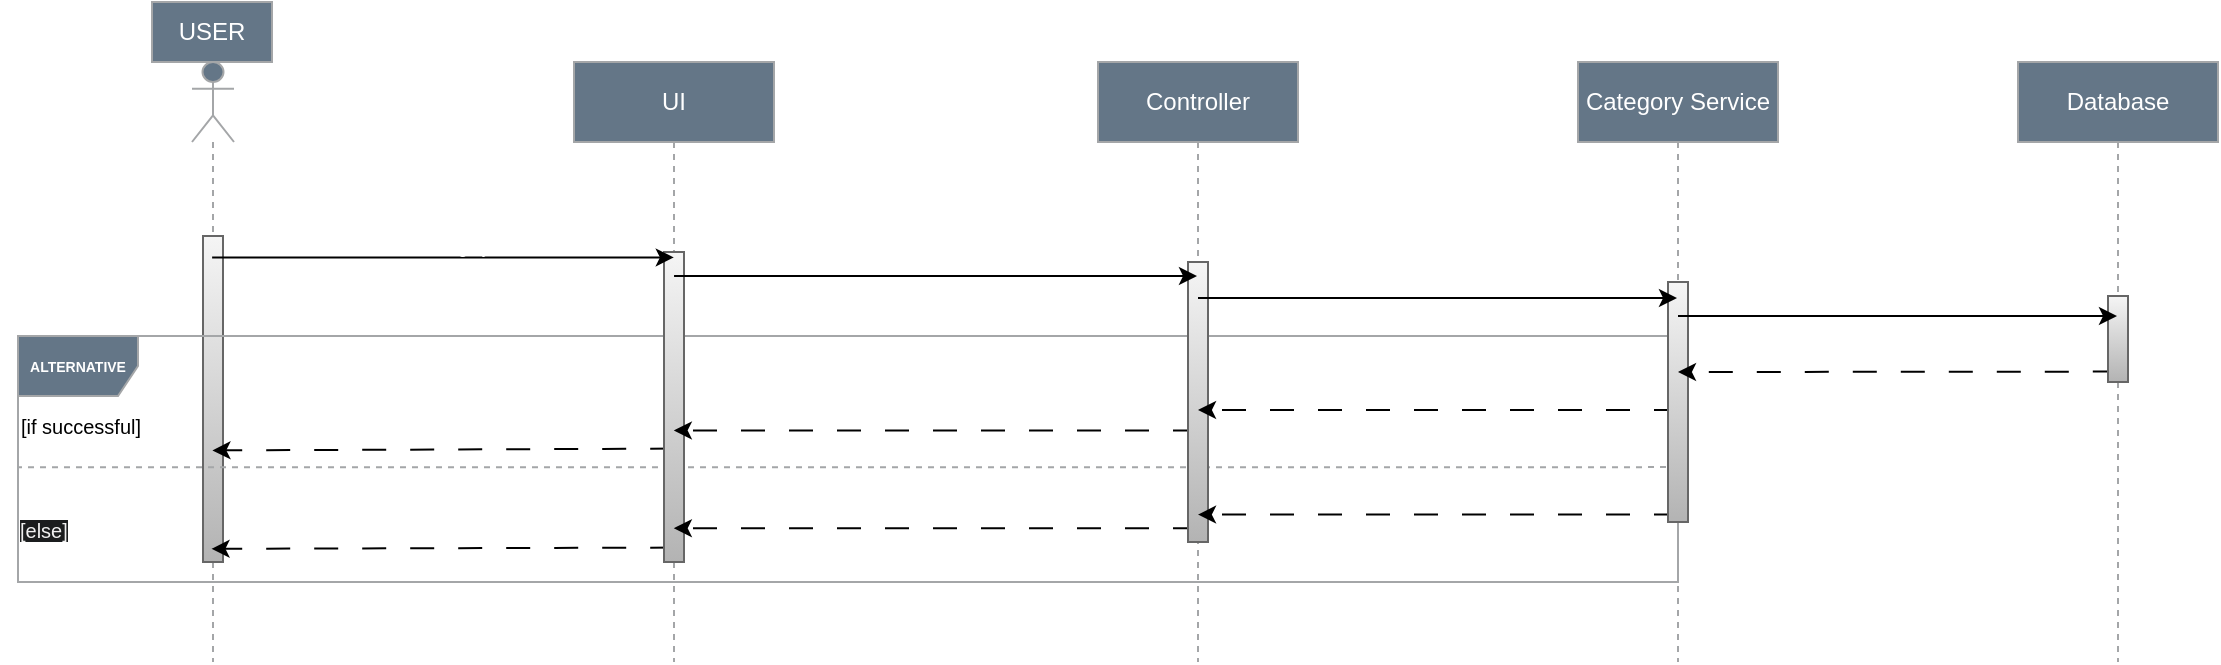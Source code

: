 <mxfile version="23.1.5" type="device">
  <diagram name="Page-1" id="2YBvvXClWsGukQMizWep">
    <mxGraphModel dx="2876" dy="1683" grid="1" gridSize="10" guides="1" tooltips="1" connect="1" arrows="1" fold="1" page="1" pageScale="1" pageWidth="850" pageHeight="1100" background="none" math="0" shadow="0">
      <root>
        <mxCell id="0" />
        <mxCell id="1" parent="0" />
        <mxCell id="82ixBlyFbwfKMWebvWJ1-83" value="" style="group" parent="1" vertex="1" connectable="0">
          <mxGeometry x="-2070" y="-130" width="1109" height="330" as="geometry" />
        </mxCell>
        <mxCell id="aM9ryv3xv72pqoxQDRHE-5" value="UI" style="shape=umlLifeline;perimeter=lifelinePerimeter;whiteSpace=wrap;html=1;container=0;dropTarget=0;collapsible=0;recursiveResize=0;outlineConnect=0;portConstraint=eastwest;newEdgeStyle={&quot;edgeStyle&quot;:&quot;elbowEdgeStyle&quot;,&quot;elbow&quot;:&quot;vertical&quot;,&quot;curved&quot;:0,&quot;rounded&quot;:0};fillColor=#647687;fontColor=#ffffff;strokeColor=#a4a6a8;" parent="82ixBlyFbwfKMWebvWJ1-83" vertex="1">
          <mxGeometry x="287" y="30" width="100" height="300" as="geometry" />
        </mxCell>
        <mxCell id="82ixBlyFbwfKMWebvWJ1-1" value="Controller" style="shape=umlLifeline;perimeter=lifelinePerimeter;whiteSpace=wrap;html=1;container=0;dropTarget=0;collapsible=0;recursiveResize=0;outlineConnect=0;portConstraint=eastwest;newEdgeStyle={&quot;edgeStyle&quot;:&quot;elbowEdgeStyle&quot;,&quot;elbow&quot;:&quot;vertical&quot;,&quot;curved&quot;:0,&quot;rounded&quot;:0};fillColor=#647687;fontColor=#ffffff;strokeColor=#a4a6a8;" parent="82ixBlyFbwfKMWebvWJ1-83" vertex="1">
          <mxGeometry x="549" y="30" width="100" height="300" as="geometry" />
        </mxCell>
        <mxCell id="82ixBlyFbwfKMWebvWJ1-3" value="Database" style="shape=umlLifeline;perimeter=lifelinePerimeter;whiteSpace=wrap;html=1;container=0;dropTarget=0;collapsible=0;recursiveResize=0;outlineConnect=0;portConstraint=eastwest;newEdgeStyle={&quot;edgeStyle&quot;:&quot;elbowEdgeStyle&quot;,&quot;elbow&quot;:&quot;vertical&quot;,&quot;curved&quot;:0,&quot;rounded&quot;:0};fillColor=#647687;fontColor=#ffffff;strokeColor=#a4a6a8;" parent="82ixBlyFbwfKMWebvWJ1-83" vertex="1">
          <mxGeometry x="1009" y="30" width="100" height="300" as="geometry" />
        </mxCell>
        <mxCell id="82ixBlyFbwfKMWebvWJ1-5" value="Category Service" style="shape=umlLifeline;perimeter=lifelinePerimeter;whiteSpace=wrap;html=1;container=0;dropTarget=0;collapsible=0;recursiveResize=0;outlineConnect=0;portConstraint=eastwest;newEdgeStyle={&quot;edgeStyle&quot;:&quot;elbowEdgeStyle&quot;,&quot;elbow&quot;:&quot;vertical&quot;,&quot;curved&quot;:0,&quot;rounded&quot;:0};fillColor=#647687;fontColor=#ffffff;strokeColor=#a4a6a8;" parent="82ixBlyFbwfKMWebvWJ1-83" vertex="1">
          <mxGeometry x="789" y="30" width="100" height="300" as="geometry" />
        </mxCell>
        <mxCell id="82ixBlyFbwfKMWebvWJ1-8" value="" style="shape=umlLifeline;perimeter=lifelinePerimeter;whiteSpace=wrap;html=1;container=1;dropTarget=0;collapsible=0;recursiveResize=0;outlineConnect=0;portConstraint=eastwest;newEdgeStyle={&quot;curved&quot;:0,&quot;rounded&quot;:0};participant=umlActor;fillColor=#647687;fontColor=#ffffff;strokeColor=#a4a6a8;" parent="82ixBlyFbwfKMWebvWJ1-83" vertex="1">
          <mxGeometry x="96" y="30" width="21" height="300" as="geometry" />
        </mxCell>
        <mxCell id="82ixBlyFbwfKMWebvWJ1-84" value="" style="html=1;points=[[0,0,0,0,5],[0,1,0,0,-5],[1,0,0,0,5],[1,1,0,0,-5]];perimeter=orthogonalPerimeter;outlineConnect=0;targetShapes=umlLifeline;portConstraint=eastwest;newEdgeStyle={&quot;curved&quot;:0,&quot;rounded&quot;:0};fillColor=#f5f5f5;gradientColor=#b3b3b3;strokeColor=#666666;" parent="82ixBlyFbwfKMWebvWJ1-8" vertex="1">
          <mxGeometry x="5.5" y="87" width="10" height="163" as="geometry" />
        </mxCell>
        <mxCell id="82ixBlyFbwfKMWebvWJ1-12" value="USER" style="text;html=1;align=center;verticalAlign=middle;whiteSpace=wrap;rounded=0;fillColor=#647687;fontColor=#ffffff;strokeColor=#a4a6a8;" parent="82ixBlyFbwfKMWebvWJ1-83" vertex="1">
          <mxGeometry x="76" width="60" height="30" as="geometry" />
        </mxCell>
        <mxCell id="82ixBlyFbwfKMWebvWJ1-42" value="&lt;font style=&quot;font-size: 7px;&quot;&gt;&lt;b&gt;ALTERNATIVE&lt;/b&gt;&lt;/font&gt;" style="shape=umlFrame;whiteSpace=wrap;html=1;pointerEvents=0;fontSize=9;fillColor=#647687;fontColor=#ffffff;strokeColor=#a4a6a8;" parent="82ixBlyFbwfKMWebvWJ1-83" vertex="1">
          <mxGeometry x="9" y="167" width="830" height="123" as="geometry" />
        </mxCell>
        <mxCell id="82ixBlyFbwfKMWebvWJ1-43" value="" style="endArrow=none;dashed=1;html=1;rounded=0;exitX=1;exitY=0.533;exitDx=0;exitDy=0;exitPerimeter=0;fontSize=9;fillColor=#647687;strokeColor=#a4a6a8;entryX=0;entryY=0.534;entryDx=0;entryDy=0;entryPerimeter=0;" parent="82ixBlyFbwfKMWebvWJ1-83" source="82ixBlyFbwfKMWebvWJ1-42" target="82ixBlyFbwfKMWebvWJ1-42" edge="1">
          <mxGeometry width="50" height="50" relative="1" as="geometry">
            <mxPoint x="878.47" y="315" as="sourcePoint" />
            <mxPoint x="99" y="267" as="targetPoint" />
          </mxGeometry>
        </mxCell>
        <mxCell id="82ixBlyFbwfKMWebvWJ1-57" value="" style="endArrow=classic;html=1;rounded=0;dashed=1;dashPattern=12 12;labelBackgroundColor=none;fontColor=#ffffff;fontSize=8;entryX=0.511;entryY=0.634;entryDx=0;entryDy=0;entryPerimeter=0;exitX=0.501;exitY=0.631;exitDx=0;exitDy=0;exitPerimeter=0;" parent="82ixBlyFbwfKMWebvWJ1-83" edge="1">
          <mxGeometry width="50" height="50" relative="1" as="geometry">
            <mxPoint x="337.1" y="223.3" as="sourcePoint" />
            <mxPoint x="106.22" y="224.2" as="targetPoint" />
          </mxGeometry>
        </mxCell>
        <mxCell id="82ixBlyFbwfKMWebvWJ1-74" value="UI displays the new category to the USER" style="edgeLabel;html=1;align=center;verticalAlign=middle;resizable=0;points=[];labelBackgroundColor=none;fontColor=#ffffff;fontSize=8;" parent="82ixBlyFbwfKMWebvWJ1-57" vertex="1" connectable="0">
          <mxGeometry x="-0.233" y="2" relative="1" as="geometry">
            <mxPoint x="-19" y="-14" as="offset" />
          </mxGeometry>
        </mxCell>
        <mxCell id="82ixBlyFbwfKMWebvWJ1-60" value="" style="endArrow=classic;html=1;rounded=0;dashed=1;dashPattern=12 12;labelBackgroundColor=none;fontColor=#ffffff;fontSize=8;entryX=0.488;entryY=0.798;entryDx=0;entryDy=0;entryPerimeter=0;exitX=0.501;exitY=0.796;exitDx=0;exitDy=0;exitPerimeter=0;" parent="82ixBlyFbwfKMWebvWJ1-83" edge="1">
          <mxGeometry width="50" height="50" relative="1" as="geometry">
            <mxPoint x="337.1" y="272.8" as="sourcePoint" />
            <mxPoint x="105.76" y="273.4" as="targetPoint" />
          </mxGeometry>
        </mxCell>
        <mxCell id="82ixBlyFbwfKMWebvWJ1-77" value="UI displays message about Category creation&amp;nbsp; fail" style="edgeLabel;html=1;align=center;verticalAlign=middle;resizable=0;points=[];labelBackgroundColor=none;fontColor=#ffffff;fontSize=8;" parent="82ixBlyFbwfKMWebvWJ1-60" vertex="1" connectable="0">
          <mxGeometry x="-0.489" y="-3" relative="1" as="geometry">
            <mxPoint x="-52" y="-9" as="offset" />
          </mxGeometry>
        </mxCell>
        <mxCell id="82ixBlyFbwfKMWebvWJ1-78" value="&lt;font style=&quot;font-size: 10px;&quot;&gt;[if successful]&lt;/font&gt;" style="text;html=1;align=center;verticalAlign=middle;resizable=0;points=[];autosize=1;strokeColor=none;fillColor=none;" parent="82ixBlyFbwfKMWebvWJ1-83" vertex="1">
          <mxGeometry y="197" width="80" height="30" as="geometry" />
        </mxCell>
        <mxCell id="82ixBlyFbwfKMWebvWJ1-79" value="&lt;span style=&quot;color: rgb(240, 240, 240); font-family: Helvetica; font-size: 10px; font-style: normal; font-variant-ligatures: normal; font-variant-caps: normal; font-weight: 400; letter-spacing: normal; orphans: 2; text-align: center; text-indent: 0px; text-transform: none; widows: 2; word-spacing: 0px; -webkit-text-stroke-width: 0px; background-color: rgb(27, 29, 30); text-decoration-thickness: initial; text-decoration-style: initial; text-decoration-color: initial; float: none; display: inline !important;&quot;&gt;[else]&lt;/span&gt;" style="text;whiteSpace=wrap;html=1;" parent="82ixBlyFbwfKMWebvWJ1-83" vertex="1">
          <mxGeometry x="8" y="250" width="35" height="40" as="geometry" />
        </mxCell>
        <mxCell id="82ixBlyFbwfKMWebvWJ1-86" value="" style="html=1;points=[[0,0,0,0,5],[0,1,0,0,-5],[1,0,0,0,5],[1,1,0,0,-5]];perimeter=orthogonalPerimeter;outlineConnect=0;targetShapes=umlLifeline;portConstraint=eastwest;newEdgeStyle={&quot;curved&quot;:0,&quot;rounded&quot;:0};fillColor=#f5f5f5;gradientColor=#b3b3b3;strokeColor=#666666;" parent="82ixBlyFbwfKMWebvWJ1-83" vertex="1">
          <mxGeometry x="332" y="125" width="10" height="155" as="geometry" />
        </mxCell>
        <mxCell id="82ixBlyFbwfKMWebvWJ1-59" value="" style="endArrow=classic;html=1;rounded=0;dashed=1;dashPattern=12 12;labelBackgroundColor=none;fontColor=#ffffff;fontSize=8;entryX=0.499;entryY=0.634;entryDx=0;entryDy=0;entryPerimeter=0;" parent="82ixBlyFbwfKMWebvWJ1-83" edge="1">
          <mxGeometry width="50" height="50" relative="1" as="geometry">
            <mxPoint x="598.5" y="214.2" as="sourcePoint" />
            <mxPoint x="336.9" y="214.2" as="targetPoint" />
          </mxGeometry>
        </mxCell>
        <mxCell id="82ixBlyFbwfKMWebvWJ1-75" value="Controller&lt;br style=&quot;font-size: 8px;&quot;&gt;&lt;span style=&quot;font-size: 8px;&quot;&gt;returns confirmation to the UI&lt;/span&gt;" style="edgeLabel;html=1;align=center;verticalAlign=middle;resizable=0;points=[];labelBackgroundColor=none;fontColor=#ffffff;fontSize=8;" parent="82ixBlyFbwfKMWebvWJ1-59" vertex="1" connectable="0">
          <mxGeometry x="0.133" y="-2" relative="1" as="geometry">
            <mxPoint x="11" y="-12" as="offset" />
          </mxGeometry>
        </mxCell>
        <mxCell id="82ixBlyFbwfKMWebvWJ1-61" value="" style="endArrow=classic;html=1;rounded=0;dashed=1;dashPattern=12 12;labelBackgroundColor=none;fontColor=#ffffff;fontSize=8;entryX=0.499;entryY=0.797;entryDx=0;entryDy=0;entryPerimeter=0;" parent="82ixBlyFbwfKMWebvWJ1-83" edge="1">
          <mxGeometry width="50" height="50" relative="1" as="geometry">
            <mxPoint x="598.5" y="263.1" as="sourcePoint" />
            <mxPoint x="336.9" y="263.1" as="targetPoint" />
          </mxGeometry>
        </mxCell>
        <mxCell id="82ixBlyFbwfKMWebvWJ1-76" value="Controller&lt;br style=&quot;font-size: 8px;&quot;&gt;&lt;span style=&quot;font-size: 8px;&quot;&gt;returns error to the UI&lt;/span&gt;" style="edgeLabel;html=1;align=center;verticalAlign=middle;resizable=0;points=[];labelBackgroundColor=none;fontColor=#ffffff;fontSize=8;" parent="82ixBlyFbwfKMWebvWJ1-61" vertex="1" connectable="0">
          <mxGeometry x="-0.243" y="2" relative="1" as="geometry">
            <mxPoint x="-21" y="-15" as="offset" />
          </mxGeometry>
        </mxCell>
        <mxCell id="82ixBlyFbwfKMWebvWJ1-53" value="" style="endArrow=classic;html=1;rounded=0;entryX=0.499;entryY=0.359;entryDx=0;entryDy=0;entryPerimeter=0;labelBackgroundColor=none;fontColor=#ffffff;fontSize=8;exitX=0.503;exitY=0.359;exitDx=0;exitDy=0;exitPerimeter=0;" parent="82ixBlyFbwfKMWebvWJ1-83" edge="1">
          <mxGeometry width="50" height="50" relative="1" as="geometry">
            <mxPoint x="106.06" y="127.7" as="sourcePoint" />
            <mxPoint x="336.9" y="127.7" as="targetPoint" />
          </mxGeometry>
        </mxCell>
        <mxCell id="82ixBlyFbwfKMWebvWJ1-73" value="USER&lt;br style=&quot;font-size: 8px;&quot;&gt;enters a new category in the UI" style="edgeLabel;html=1;align=center;verticalAlign=middle;resizable=0;points=[];labelBackgroundColor=none;fontColor=#ffffff;fontSize=8;" parent="82ixBlyFbwfKMWebvWJ1-53" vertex="1" connectable="0">
          <mxGeometry x="0.556" y="-1" relative="1" as="geometry">
            <mxPoint x="-65" y="-11" as="offset" />
          </mxGeometry>
        </mxCell>
        <mxCell id="82ixBlyFbwfKMWebvWJ1-89" value="" style="html=1;points=[[0,0,0,0,5],[0,1,0,0,-5],[1,0,0,0,5],[1,1,0,0,-5]];perimeter=orthogonalPerimeter;outlineConnect=0;targetShapes=umlLifeline;portConstraint=eastwest;newEdgeStyle={&quot;curved&quot;:0,&quot;rounded&quot;:0};fillColor=#f5f5f5;gradientColor=#b3b3b3;strokeColor=#666666;" parent="82ixBlyFbwfKMWebvWJ1-83" vertex="1">
          <mxGeometry x="594" y="130" width="10" height="140" as="geometry" />
        </mxCell>
        <mxCell id="82ixBlyFbwfKMWebvWJ1-62" value="" style="endArrow=classic;html=1;rounded=0;dashed=1;dashPattern=12 12;labelBackgroundColor=none;fontColor=#ffffff;fontSize=8;" parent="82ixBlyFbwfKMWebvWJ1-83" target="82ixBlyFbwfKMWebvWJ1-1" edge="1">
          <mxGeometry width="50" height="50" relative="1" as="geometry">
            <mxPoint x="839" y="256.29" as="sourcePoint" />
            <mxPoint x="611" y="256.29" as="targetPoint" />
          </mxGeometry>
        </mxCell>
        <mxCell id="82ixBlyFbwfKMWebvWJ1-69" value="&lt;div style=&quot;font-size: 8px;&quot;&gt;Category&lt;/div&gt;&lt;div style=&quot;font-size: 8px;&quot;&gt;Service returns error to the Controller&lt;/div&gt;" style="edgeLabel;html=1;align=center;verticalAlign=middle;resizable=0;points=[];labelBackgroundColor=none;fontColor=#ffffff;fontSize=8;" parent="82ixBlyFbwfKMWebvWJ1-62" vertex="1" connectable="0">
          <mxGeometry x="-0.044" y="-3" relative="1" as="geometry">
            <mxPoint y="-9" as="offset" />
          </mxGeometry>
        </mxCell>
        <mxCell id="82ixBlyFbwfKMWebvWJ1-63" value="" style="endArrow=classic;html=1;rounded=0;dashed=1;dashPattern=12 12;labelBackgroundColor=none;fontColor=#ffffff;fontSize=8;" parent="82ixBlyFbwfKMWebvWJ1-83" target="82ixBlyFbwfKMWebvWJ1-1" edge="1">
          <mxGeometry width="50" height="50" relative="1" as="geometry">
            <mxPoint x="839" y="204" as="sourcePoint" />
            <mxPoint x="611" y="204" as="targetPoint" />
          </mxGeometry>
        </mxCell>
        <mxCell id="82ixBlyFbwfKMWebvWJ1-68" value="&lt;div style=&quot;font-size: 8px;&quot;&gt;Category&lt;/div&gt;&lt;div style=&quot;font-size: 8px;&quot;&gt;Service returns confirmation to the Controller&lt;/div&gt;" style="edgeLabel;html=1;align=center;verticalAlign=middle;resizable=0;points=[];labelBackgroundColor=none;fontColor=#ffffff;fontSize=8;" parent="82ixBlyFbwfKMWebvWJ1-63" vertex="1" connectable="0">
          <mxGeometry x="-0.282" y="1" relative="1" as="geometry">
            <mxPoint x="-24" y="-12" as="offset" />
          </mxGeometry>
        </mxCell>
        <mxCell id="82ixBlyFbwfKMWebvWJ1-54" value="" style="endArrow=classic;html=1;rounded=0;labelBackgroundColor=none;fontColor=#ffffff;fontSize=8;" parent="82ixBlyFbwfKMWebvWJ1-83" target="82ixBlyFbwfKMWebvWJ1-1" edge="1">
          <mxGeometry width="50" height="50" relative="1" as="geometry">
            <mxPoint x="337.024" y="137" as="sourcePoint" />
            <mxPoint x="568" y="137" as="targetPoint" />
          </mxGeometry>
        </mxCell>
        <mxCell id="82ixBlyFbwfKMWebvWJ1-71" value="UI&lt;br style=&quot;font-size: 8px;&quot;&gt;&lt;span style=&quot;font-size: 8px;&quot;&gt;sends the data to the Controller&lt;/span&gt;" style="edgeLabel;html=1;align=center;verticalAlign=middle;resizable=0;points=[];labelBackgroundColor=none;fontColor=#ffffff;fontSize=8;" parent="82ixBlyFbwfKMWebvWJ1-54" vertex="1" connectable="0">
          <mxGeometry x="0.15" y="-3" relative="1" as="geometry">
            <mxPoint x="-20" y="-15" as="offset" />
          </mxGeometry>
        </mxCell>
        <mxCell id="82ixBlyFbwfKMWebvWJ1-88" value="" style="html=1;points=[[0,0,0,0,5],[0,1,0,0,-5],[1,0,0,0,5],[1,1,0,0,-5]];perimeter=orthogonalPerimeter;outlineConnect=0;targetShapes=umlLifeline;portConstraint=eastwest;newEdgeStyle={&quot;curved&quot;:0,&quot;rounded&quot;:0};fillColor=#f5f5f5;gradientColor=#b3b3b3;strokeColor=#666666;" parent="82ixBlyFbwfKMWebvWJ1-83" vertex="1">
          <mxGeometry x="834" y="140" width="10" height="120" as="geometry" />
        </mxCell>
        <mxCell id="82ixBlyFbwfKMWebvWJ1-55" value="" style="endArrow=classic;html=1;rounded=0;labelBackgroundColor=none;fontColor=#ffffff;fontSize=8;" parent="82ixBlyFbwfKMWebvWJ1-83" edge="1">
          <mxGeometry width="50" height="50" relative="1" as="geometry">
            <mxPoint x="599" y="148" as="sourcePoint" />
            <mxPoint x="838.5" y="148" as="targetPoint" />
          </mxGeometry>
        </mxCell>
        <mxCell id="82ixBlyFbwfKMWebvWJ1-70" value="Controller&lt;br style=&quot;font-size: 8px;&quot;&gt;&lt;span style=&quot;font-size: 8px;&quot;&gt;calls Category Service to add a new category&lt;/span&gt;" style="edgeLabel;html=1;align=center;verticalAlign=middle;resizable=0;points=[];labelBackgroundColor=none;fontColor=#ffffff;fontSize=8;" parent="82ixBlyFbwfKMWebvWJ1-55" vertex="1" connectable="0">
          <mxGeometry x="0.4" y="1" relative="1" as="geometry">
            <mxPoint x="-45" y="-12" as="offset" />
          </mxGeometry>
        </mxCell>
        <mxCell id="82ixBlyFbwfKMWebvWJ1-64" value="" style="endArrow=classic;html=1;rounded=0;dashed=1;dashPattern=12 12;labelBackgroundColor=none;fontColor=#ffffff;fontSize=8;exitX=0.494;exitY=0.516;exitDx=0;exitDy=0;exitPerimeter=0;" parent="82ixBlyFbwfKMWebvWJ1-83" source="82ixBlyFbwfKMWebvWJ1-3" edge="1">
          <mxGeometry width="50" height="50" relative="1" as="geometry">
            <mxPoint x="1067" y="185" as="sourcePoint" />
            <mxPoint x="839" y="185" as="targetPoint" />
          </mxGeometry>
        </mxCell>
        <mxCell id="82ixBlyFbwfKMWebvWJ1-65" value="&lt;font style=&quot;font-size: 8px;&quot;&gt;Database&lt;br style=&quot;font-size: 8px;&quot;&gt;confirms the operation&amp;nbsp; has been saved&lt;/font&gt;" style="edgeLabel;html=1;align=center;verticalAlign=middle;resizable=0;points=[];labelBackgroundColor=none;fontColor=#ffffff;fontSize=8;" parent="82ixBlyFbwfKMWebvWJ1-64" vertex="1" connectable="0">
          <mxGeometry x="-0.011" y="4" relative="1" as="geometry">
            <mxPoint y="-16" as="offset" />
          </mxGeometry>
        </mxCell>
        <mxCell id="82ixBlyFbwfKMWebvWJ1-87" value="" style="html=1;points=[[0,0,0,0,5],[0,1,0,0,-5],[1,0,0,0,5],[1,1,0,0,-5]];perimeter=orthogonalPerimeter;outlineConnect=0;targetShapes=umlLifeline;portConstraint=eastwest;newEdgeStyle={&quot;curved&quot;:0,&quot;rounded&quot;:0};fillColor=#f5f5f5;gradientColor=#b3b3b3;strokeColor=#666666;" parent="82ixBlyFbwfKMWebvWJ1-83" vertex="1">
          <mxGeometry x="1054" y="147" width="10" height="43" as="geometry" />
        </mxCell>
        <mxCell id="82ixBlyFbwfKMWebvWJ1-56" value="" style="endArrow=classic;html=1;rounded=0;labelBackgroundColor=none;fontColor=#ffffff;fontSize=8;" parent="82ixBlyFbwfKMWebvWJ1-83" target="82ixBlyFbwfKMWebvWJ1-3" edge="1">
          <mxGeometry width="50" height="50" relative="1" as="geometry">
            <mxPoint x="839" y="157" as="sourcePoint" />
            <mxPoint x="1068" y="157" as="targetPoint" />
          </mxGeometry>
        </mxCell>
        <mxCell id="82ixBlyFbwfKMWebvWJ1-66" value="&lt;font style=&quot;font-size: 8px;&quot;&gt;Category&lt;br style=&quot;font-size: 8px;&quot;&gt;Service saves the category to the Database&lt;/font&gt;" style="edgeLabel;html=1;align=center;verticalAlign=middle;resizable=0;points=[];labelBackgroundColor=none;fontSize=8;fontColor=#ffffff;" parent="82ixBlyFbwfKMWebvWJ1-56" vertex="1" connectable="0">
          <mxGeometry x="0.007" y="-1" relative="1" as="geometry">
            <mxPoint y="-11" as="offset" />
          </mxGeometry>
        </mxCell>
      </root>
    </mxGraphModel>
  </diagram>
</mxfile>
